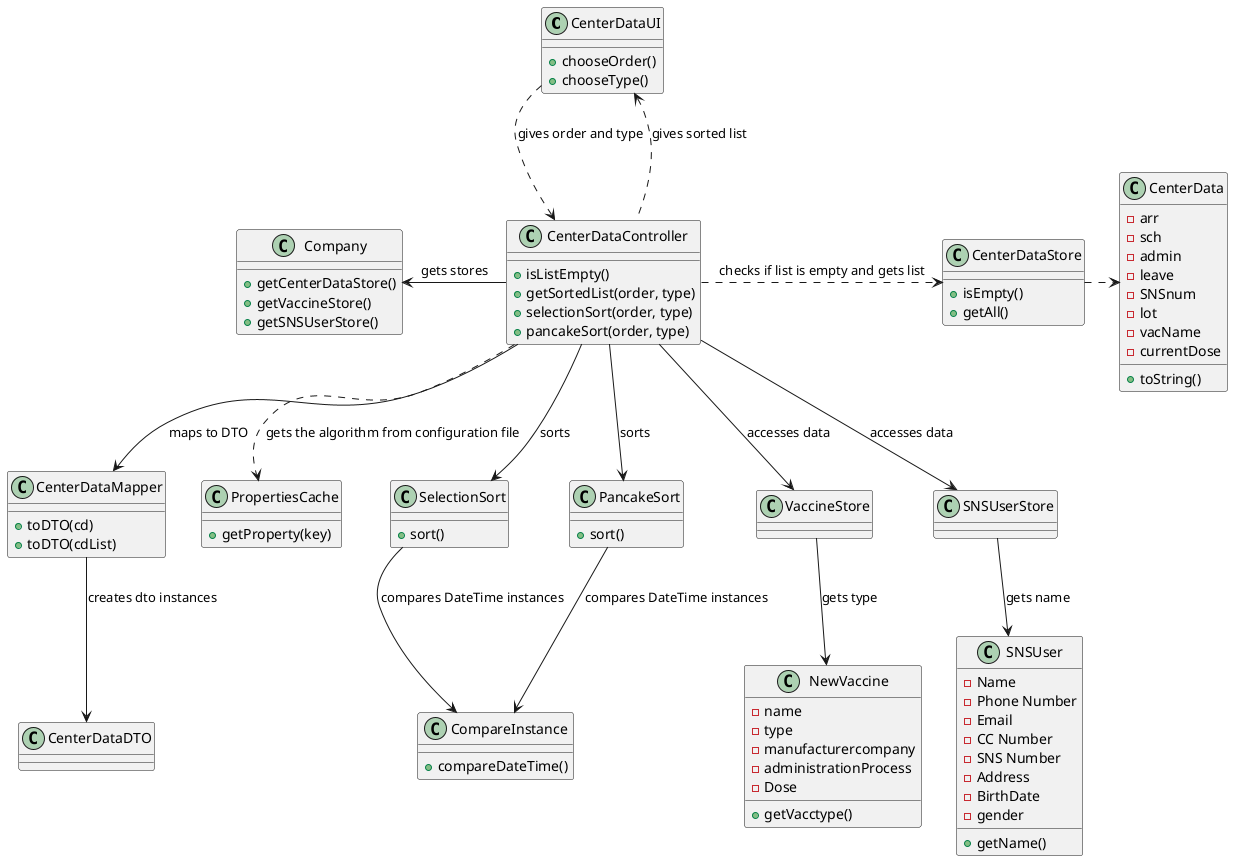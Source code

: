 @startuml

class "CenterDataUI" as ui{
+chooseOrder()
+chooseType()
}

class "CenterDataController" as ctrl{
+isListEmpty()
+getSortedList(order, type)
+selectionSort(order, type)
+pancakeSort(order, type)
}

class "Company" as comp{
+getCenterDataStore()
+getVaccineStore()
+getSNSUserStore()
}

class "CenterDataStore" as store{
+isEmpty()
+getAll()
}

class "CenterDataMapper" as map{
+toDTO(cd)
+toDTO(cdList)
}

class "CenterData" as cd{
-arr
-sch
-admin
-leave
-SNSnum
-lot
-vacName
-currentDose
+toString()
}

class "CenterDataDTO" as dto{
}

class "PropertiesCache" as prop{
+getProperty(key)
}

class "SelectionSort" as sort1{
+sort()
}

class "PancakeSort" as sort2{
+sort()
}

class "CompareInstance" as compare{
+compareDateTime()
}

class "NewVaccine" as vac{
-name
-type
-manufacturercompany
-administrationProcess
-Dose
+getVacctype()
}

class "SNSUser" as sns{
-Name
-Phone Number
-Email
-CC Number
-SNS Number
-Address
-BirthDate
-gender
+getName()
}

class "VaccineStore" as vacStore{
}

class "SNSUserStore" as snsStore{
}

ui ..> ctrl : gives order and type
ctrl -left-> comp : gets stores
ctrl -down-> vacStore : accesses data
vacStore --> vac : gets type
ctrl -down-> snsStore : accesses data
snsStore --> sns : gets name
ctrl ..> prop : gets the algorithm from configuration file
ctrl .> store : checks if list is empty and gets list
store .> cd
ctrl -down-> map : maps to DTO
map --> dto : creates dto instances
ctrl --> sort1 : sorts
ctrl --> sort2 : sorts
sort1 --> compare : compares DateTime instances
sort2 --> compare : compares DateTime instances
ctrl .up.> ui : gives sorted list
@enduml